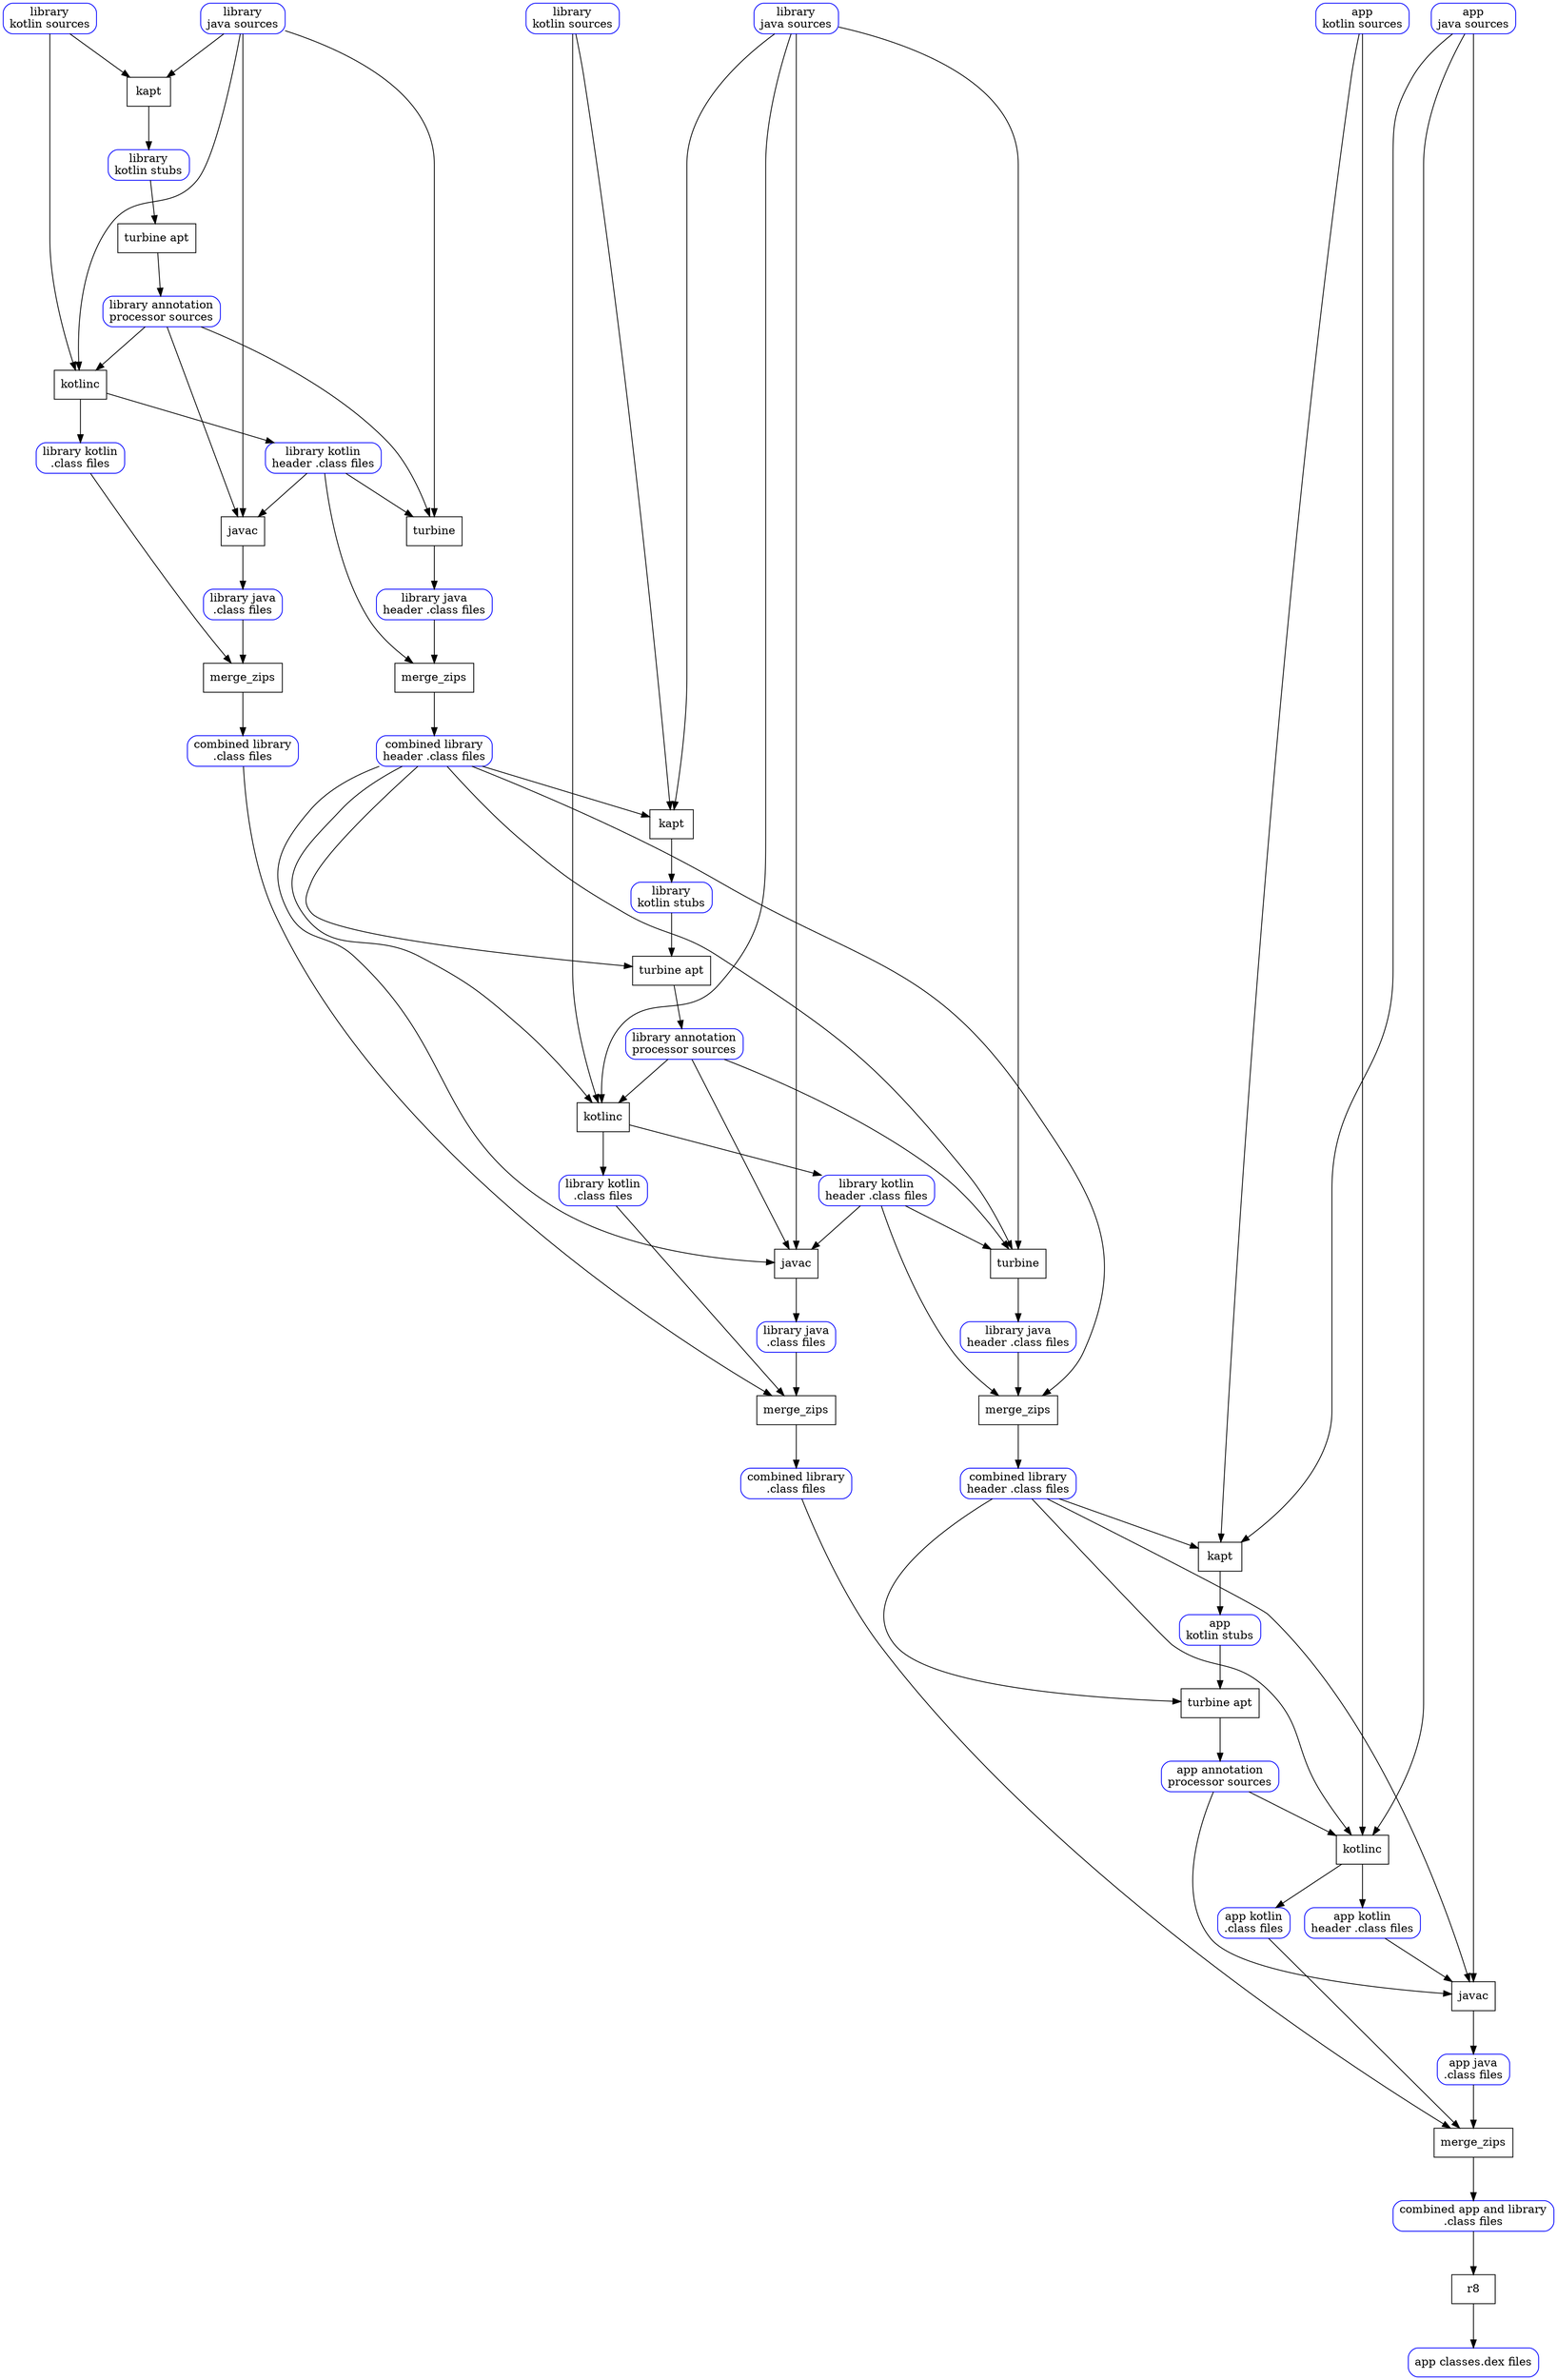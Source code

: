 digraph java {
	//rankdir="LR";
	//splines="false";
	//cluster=true;
	ranksep="0.75 equally"
	//node [ ordering="in" ];
	node [ shape="rect" style="rounded" color="blue" ];
	{
		rank="same";
		lib_java_sources [ label="library\njava sources" group="lib" ];
		lib_kotlin_sources [ label="library\nkotlin sources" group="lib" ];
		lib2_java_sources [ label="library\njava sources" group="lib2" ];
		lib2_kotlin_sources [ label="library\nkotlin sources" group="lib2" ];
		app_java_sources [ label="app\njava sources" group="app" ];
		app_kotlin_sources [ label="app\nkotlin sources" group="app" ];
	}

	node [ group="lib"];
	{
		rank="same";
		lib_kotlin_stubs [ label="library\nkotlin stubs" ];
	}
	{
		rank="same";
		lib_apt_src_jar [ label="library annotation\nprocessor sources" ];
	}
	{
		rank="same";
		lib_kotlin_classes [ label="library kotlin\n.class files" ];
		lib_kotlin_headers [ label="library kotlin\nheader .class files" ];
	}
	{
		rank="same";
		lib_java_classes [ label="library java\n.class files" ];
		lib_java_headers [ label="library java\nheader .class files" ];
	}
	{
		rank="same";
		lib_combined_classes [ label="combined library\n.class files" ];
		lib_combined_headers [ label="combined library\nheader .class files" ];
	}

	node [ group="lib2"];
	{
		rank="same";
		lib_spacer [ style=invis width=4 ];
		lib2_kotlin_stubs [ label="library\nkotlin stubs" ];
	}
	{
		rank="same";
		lib2_apt_src_jar [ label="library annotation\nprocessor sources" ];
	}
	{
		rank="same";
		lib2_kotlin_classes [ label="library kotlin\n.class files" ];
		lib2_kotlin_headers [ label="library kotlin\nheader .class files" ];
	}
	{
		rank="same";
		lib2_java_classes [ label="library java\n.class files" ];
		lib2_java_headers [ label="library java\nheader .class files" ];
	}
	{
		rank="same";
		lib2_combined_classes [ label="combined library\n.class files" ];
		lib2_combined_headers [ label="combined library\nheader .class files" ];
	}

	node [ group="app"];
	{
		rank="same";
		lib2_spacer [ style=invis width=4 ];
		app_kotlin_stubs [ label="app\nkotlin stubs" ];
	}
	{
		rank="same";
		app_apt_src_jar [ label="app annotation\nprocessor sources" ];
	}
	{
		rank="same";
		app_kotlin_classes [ label="app kotlin\n.class files" ];
		app_kotlin_headers [ label="app kotlin\nheader .class files" ]	}
	{
		rank="same";
		app_java_classes [ label="app java\n.class files" ];
	}
	{
		rank="same";
		app_combined_classes [ label="combined app and library\n.class files" ];
	}
	{
		rank="same";
		app_dex [ label="app classes.dex files" ];
	}


	node [ shape="rect" style="" color="black" ];
	node [ group="lib"];
	{
		rank="same";
		lib_kapt_action [ label="kapt" ];
	}
	{
		rank="same";
		lib_turbine_apt_action [ label="turbine apt" ];
	}
	{
		rank="same";
		lib_kotlinc_action [ label="kotlinc" ];
	}
	{
		rank="same";
		lib_turbine_action [ label="turbine" ];
		lib_javac_action [ label="javac" ];
	}
	{
		rank="same";
		lib_combine_action [ label="merge_zips" ];
		lib_combine_headers_action [ label="merge_zips" ];
	}

	node [ group="lib2"];
	{
		rank="same";
		lib2_kapt_action [ label="kapt" ];
	}
	{
		rank="same";
		lib2_turbine_apt_action [ label="turbine apt" ];
	}
	{
		rank="same";
		lib2_kotlinc_action [ label="kotlinc" ];
	}
	{
		rank="same";
		lib2_turbine_action [ label="turbine" ];
		lib2_javac_action [ label="javac" ];
	}
	{
		rank="same";
		lib2_combine_action [ label="merge_zips" ];
		lib2_combine_headers_action [ label="merge_zips" ];
	}

	node [ group="app"];
	{
		rank="same";
		app_kapt_action [ label="kapt" ];
	}
	{
		rank="same";
		app_turbine_apt_action [ label="turbine apt" ];
	}
	{
		rank="same";
		app_kotlinc_action [ label="kotlinc" ];
	}
	{
		rank="same";
		app_javac_action [ label="javac" ];
	}
	{
		rank="same";
		app_combine_action [ label="merge_zips" ];
	}
	{
		rank="same";
		app_r8_action [ label="r8" ];
	}

	// library

	lib_kotlin_sources -> lib_kapt_action [ weight=0 ];
	lib_java_sources -> lib_kapt_action;
	lib_kapt_action -> lib_kotlin_stubs [ weight=100 ];

	lib_kotlin_stubs -> lib_turbine_apt_action [ weight=100 ];
	lib_turbine_apt_action -> lib_apt_src_jar [ weight=100 ];

	lib_apt_src_jar -> lib_kotlinc_action [ weight=0 ];
	lib_kotlin_sources -> lib_kotlinc_action [ weight=100 ];
	lib_java_sources -> lib_kotlinc_action;
	lib_kotlinc_action -> lib_kotlin_classes, lib_kotlin_headers [ weight=100 ];

	lib_apt_src_jar -> lib_turbine_action [ weight=0 ];
	lib_kotlin_headers -> lib_turbine_action [ weight=0 ];
	lib_java_sources -> lib_turbine_action [ weight=100 ];
	lib_turbine_action -> lib_java_headers [ weight=100 ];

	lib_apt_src_jar -> lib_javac_action [ weight=0 ];
	lib_kotlin_headers -> lib_javac_action [ weight=0 ];
	lib_java_sources -> lib_javac_action [ weight=1000 ];
	lib_javac_action -> lib_java_classes [ weight=100 ];

	lib_kotlin_classes -> lib_combine_action [ weight = 0 ];
	lib_java_classes -> lib_combine_action [ weight = 100 ];
	lib_combine_action -> lib_combined_classes [ weight=100 ];

	lib_kotlin_headers -> lib_combine_headers_action [ weight = 0 ];
	lib_java_headers -> lib_combine_headers_action [ weight = 100 ];
	lib_combine_headers_action -> lib_combined_headers [ weight=100 ];

	lib_combined_headers -> lib_spacer [ style=invis ];

	// library 2

	lib_combined_headers -> lib2_kapt_action [ weight=0 ];
	lib2_kotlin_sources -> lib2_kapt_action [ weight=0 ];
	lib2_java_sources -> lib2_kapt_action;
	lib2_kapt_action -> lib2_kotlin_stubs [ weight=100 ];

	lib_combined_headers -> lib2_turbine_apt_action [ weight=0 ];
	lib2_kotlin_stubs -> lib2_turbine_apt_action [ weight=100 ];
	lib2_turbine_apt_action -> lib2_apt_src_jar [ weight=100 ];

	lib_combined_headers -> lib2_kotlinc_action [ weight=0 ];
	lib2_apt_src_jar -> lib2_kotlinc_action [ weight=0 ];
	lib2_kotlin_sources -> lib2_kotlinc_action [ weight=100 ];
	lib2_java_sources  -> lib2_kotlinc_action;
	lib2_kotlinc_action -> lib2_kotlin_classes, lib2_kotlin_headers [ weight=100 ];

	lib_combined_headers -> lib2_turbine_action [ weight=0 ];
	lib2_apt_src_jar -> lib2_turbine_action [ weight=0 ];
	lib2_kotlin_headers -> lib2_turbine_action [ weight=0 ];
	lib2_java_sources -> lib2_turbine_action [ weight=100 ];
	lib2_turbine_action -> lib2_java_headers [ weight=100 ];

	lib_combined_headers -> lib2_javac_action [ weight=0 ];
	lib2_apt_src_jar -> lib2_javac_action [ weight=0 ];
	lib2_kotlin_headers -> lib2_javac_action [ weight=0 ];
	lib2_java_sources -> lib2_javac_action [ weight=1000 ];
	lib2_javac_action ->lib2_java_classes [ weight=100 ];

	lib_combined_classes -> lib2_combine_action [ weight=0 ];
	lib2_kotlin_classes -> lib2_combine_action [ weight=0 ];
	lib2_java_classes -> lib2_combine_action [ weight=100 ];
	lib2_combine_action -> lib2_combined_classes [ weight=100 ];

	lib_combined_headers -> lib2_combine_headers_action [ weight=0 ];
	lib2_kotlin_headers -> lib2_combine_headers_action [ weight=0 ];
	lib2_java_headers -> lib2_combine_headers_action [ weight=100 ];
	lib2_combine_headers_action -> lib2_combined_headers [ weight=100 ];

	lib2_combined_headers -> lib2_spacer [ style=invis ];

	// app

	lib2_combined_headers -> app_kapt_action [ weight=0 ];
	app_kotlin_sources -> app_kapt_action [ weight=0 ];
	app_java_sources -> app_kapt_action;
	app_kapt_action -> app_kotlin_stubs [ weight=100 ];

	lib2_combined_headers -> app_turbine_apt_action [ weight=0 ];
	app_kotlin_stubs -> app_turbine_apt_action [ weight=100 ];
	app_turbine_apt_action -> app_apt_src_jar [ weight=100 ];

	lib2_combined_headers -> app_kotlinc_action [ weight=0 ];
	app_apt_src_jar -> app_kotlinc_action [ weight=0 ];
	app_kotlin_sources -> app_kotlinc_action [ weight=100 ];
	app_java_sources -> app_kotlinc_action;
	app_kotlinc_action -> app_kotlin_headers, app_kotlin_classes [ weight=100 ];

	lib2_combined_headers -> app_javac_action [ weight=0 ];
	app_apt_src_jar -> app_javac_action [ weight=0 ];
	app_kotlin_headers -> app_javac_action [ weight=0 ];
	app_java_sources -> app_javac_action [ weight=1000 ];
	app_javac_action -> app_java_classes [ weight=100 ];

	lib2_combined_classes -> app_combine_action [ weight=0 ];
	app_kotlin_classes -> app_combine_action [ weight=0 ];
	app_java_classes -> app_combine_action [ weight=100 ];
	app_combine_action -> app_combined_classes [ weight=100 ];

	app_combined_classes -> app_r8_action;
	app_r8_action -> app_dex [ weight=100 ];
}
